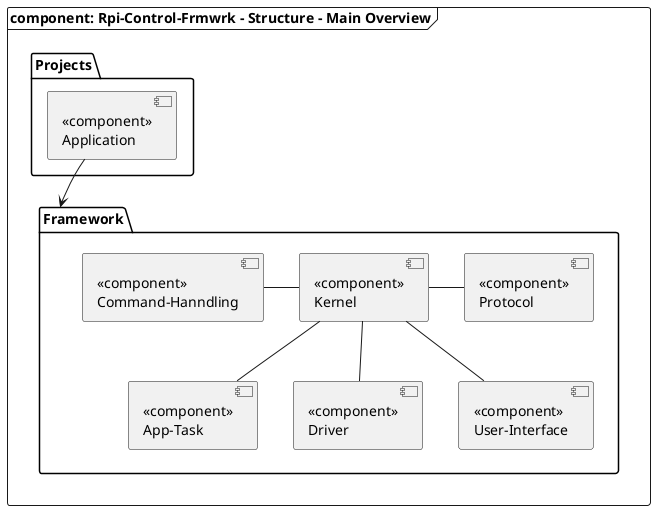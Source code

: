 @startuml rpi_control_frmwrk_diagram_pacakge_main_structure

skinparam monochrome true
'skinparam linetype ortho
'skinparam style strictuml

frame "component: Rpi-Control-Frmwrk - Structure - Main Overview" {

    folder "Projects" {
        component application [
            <<component>>
            Application
        ]
    }

    folder "Framework" {

        component kernel [
            <<component>>
            Kernel
        ]

        component app_task [
            <<component>>
            App-Task
        ]

        component driver [
            <<component>>
            Driver
        ]

        component cmd_handling [
            <<component>>
            Command-Hanndling
        ]

        component protocol [
            <<component>>
            Protocol
        ]

        component user_interface [
            <<component>>
            User-Interface
        ]

        kernel -down- app_task
        kernel -left- cmd_handling
        kernel -right- protocol
        kernel -- driver
        kernel -- user_interface

        url of kernel is [[../readme/readme_kernel.h {Click: Go to}]]

    }

    application --> "Framework"

}
@enduml
